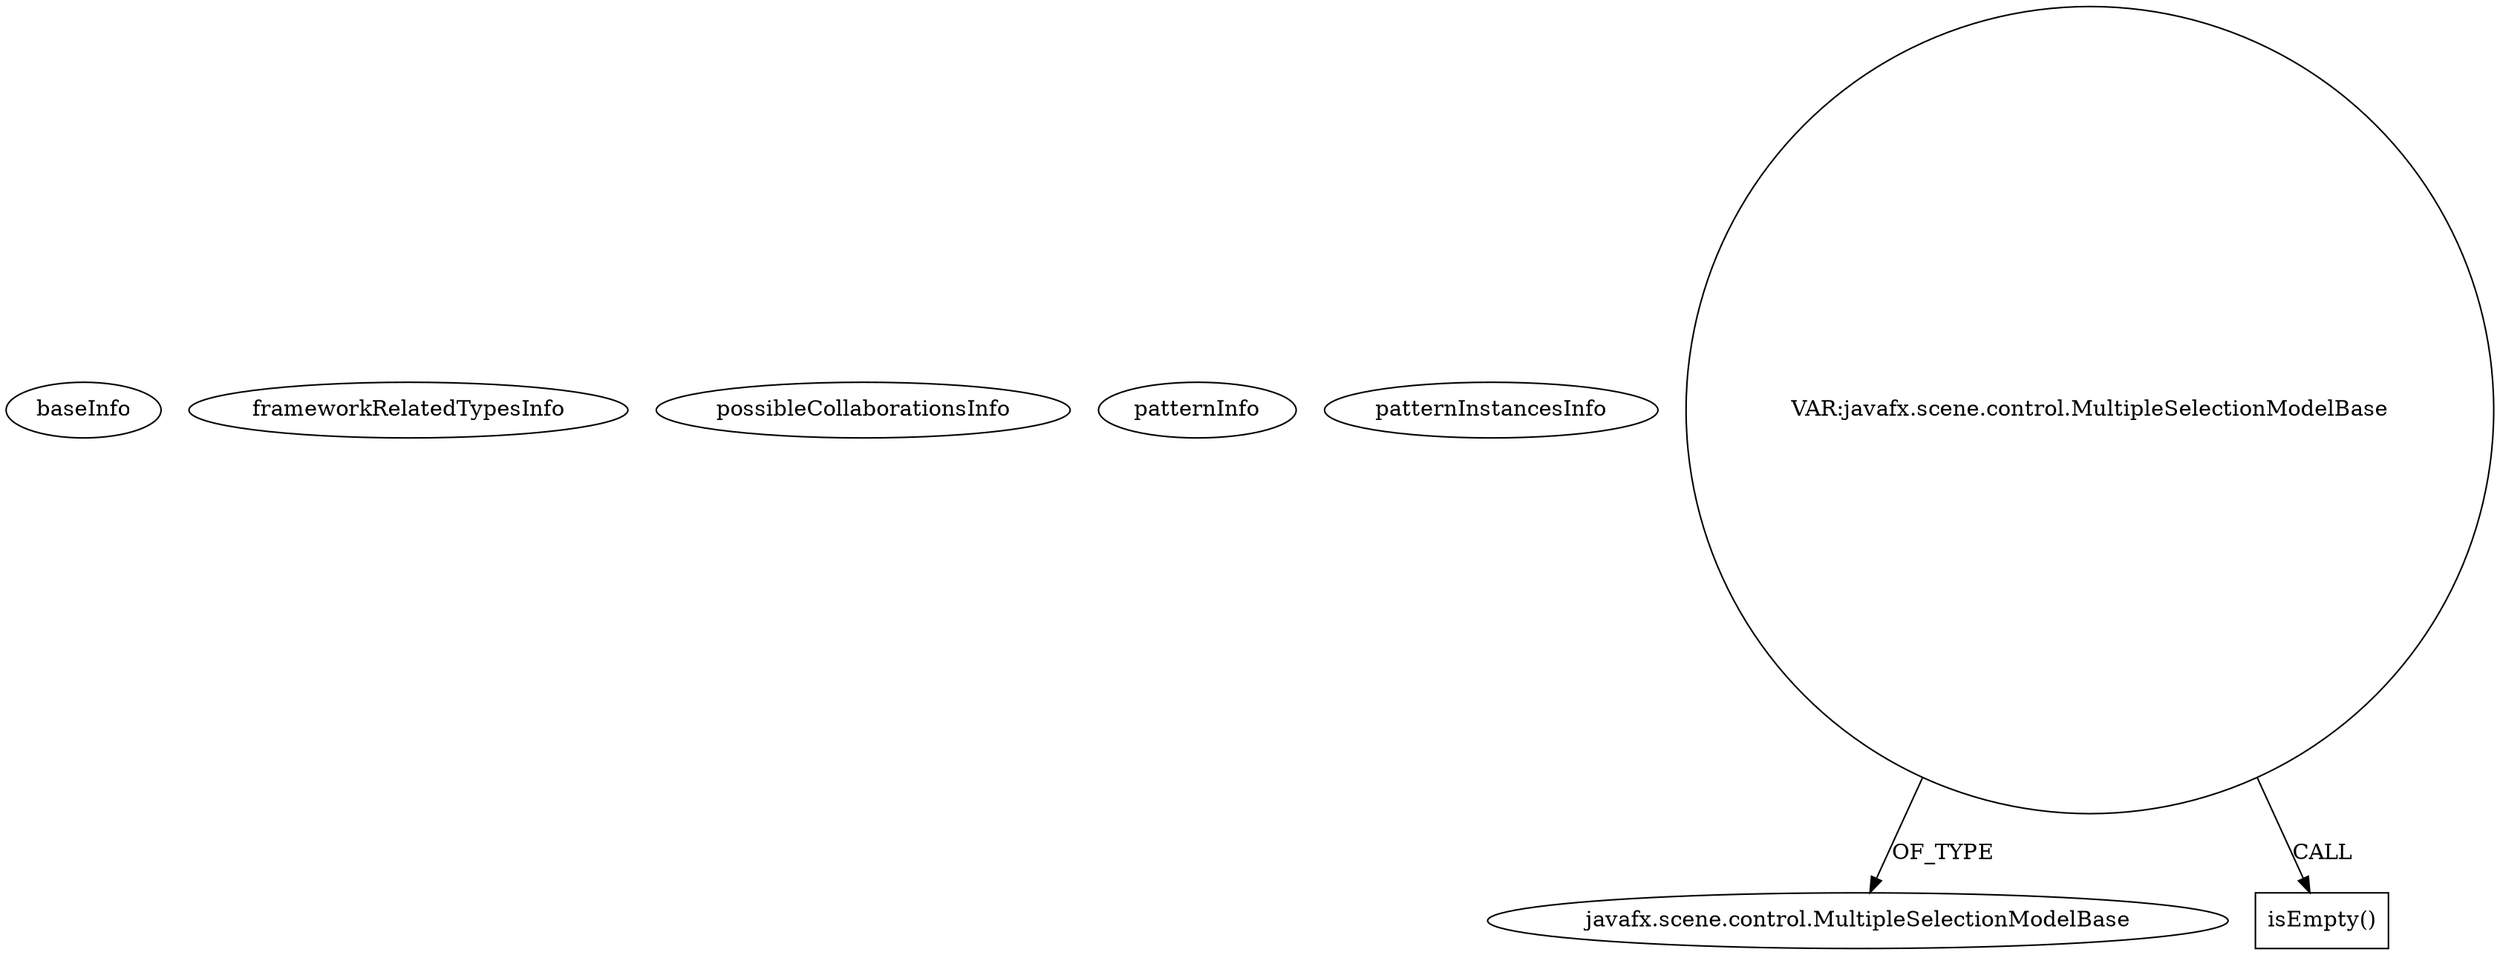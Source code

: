 digraph {
baseInfo[graphId=4335,category="pattern",isAnonymous=false,possibleRelation=false]
frameworkRelatedTypesInfo[]
possibleCollaborationsInfo[]
patternInfo[frequency=3.0,patternRootClient=null]
patternInstancesInfo[0="bianconejo-CEFX~/bianconejo-CEFX/CEFX-master/src/cefx/CEGestionRemisesController.java~void initializeTableRemise()~2020",1="bianconejo-CEFX~/bianconejo-CEFX/CEFX-master/src/cefx/CEGestionRemisesController.java~void initializeTableTypeLots()~2021",2="bianconejo-CEFX~/bianconejo-CEFX/CEFX-master/src/cefx/CEGestionRemisesController.java~CEGestionRemisesController~2018"]
9[label="javafx.scene.control.MultipleSelectionModelBase",vertexType="FRAMEWORK_CLASS_TYPE",isFrameworkType=false]
7[label="VAR:javafx.scene.control.MultipleSelectionModelBase",vertexType="VARIABLE_EXPRESION",isFrameworkType=false,shape=circle]
8[label="isEmpty()",vertexType="INSIDE_CALL",isFrameworkType=false,shape=box]
7->8[label="CALL"]
7->9[label="OF_TYPE"]
}
